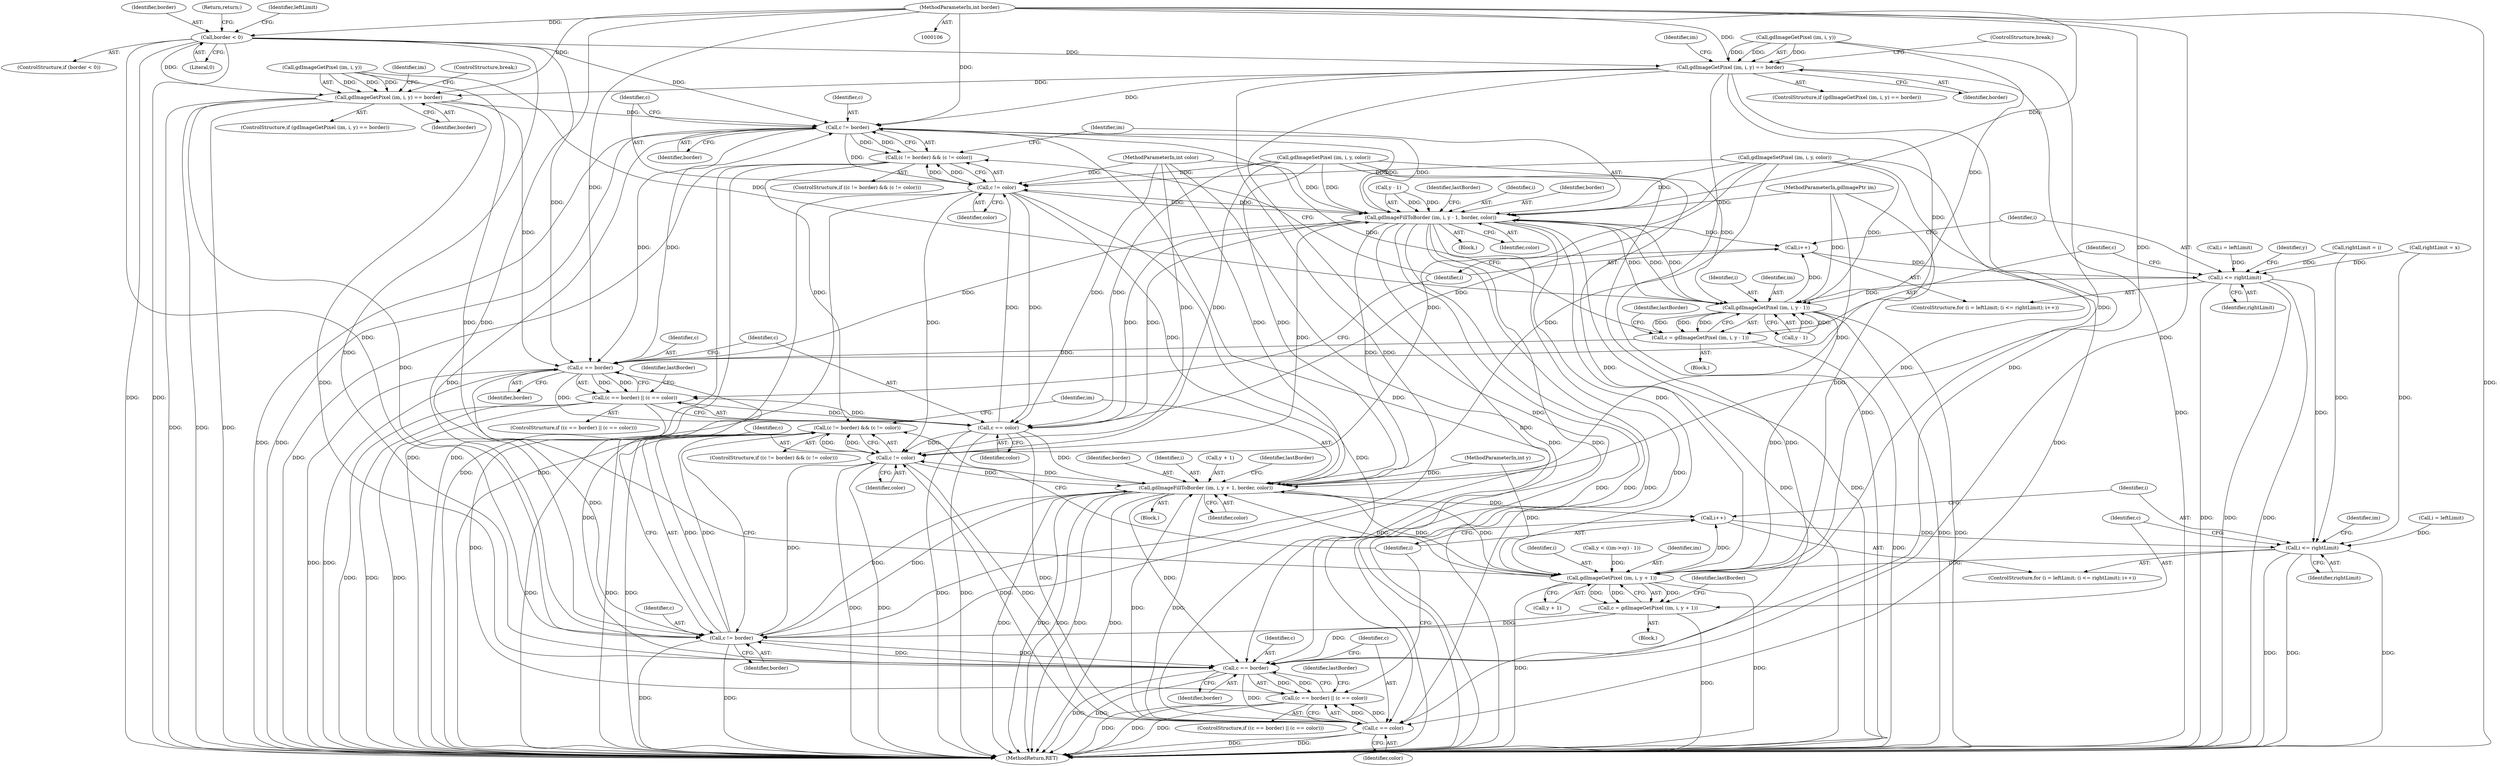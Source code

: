 digraph "1_php-src_77f619d48259383628c3ec4654b1ad578e9eb40e@del" {
"1000119" [label="(Call,border < 0)"];
"1000110" [label="(MethodParameterIn,int border)"];
"1000195" [label="(Call,gdImageGetPixel (im, i, y) == border)"];
"1000241" [label="(Call,gdImageGetPixel (im, i, y) == border)"];
"1000289" [label="(Call,c != border)"];
"1000288" [label="(Call,(c != border) && (c != color))"];
"1000355" [label="(Call,(c != border) && (c != color))"];
"1000292" [label="(Call,c != color)"];
"1000296" [label="(Call,gdImageFillToBorder (im, i, y - 1, border, color))"];
"1000272" [label="(Call,i++)"];
"1000269" [label="(Call,i <= rightLimit)"];
"1000278" [label="(Call,gdImageGetPixel (im, i, y - 1))"];
"1000276" [label="(Call,c = gdImageGetPixel (im, i, y - 1))"];
"1000310" [label="(Call,c == border)"];
"1000309" [label="(Call,(c == border) || (c == color))"];
"1000376" [label="(Call,(c == border) || (c == color))"];
"1000313" [label="(Call,c == color)"];
"1000359" [label="(Call,c != color)"];
"1000363" [label="(Call,gdImageFillToBorder (im, i, y + 1, border, color))"];
"1000339" [label="(Call,i++)"];
"1000336" [label="(Call,i <= rightLimit)"];
"1000345" [label="(Call,gdImageGetPixel (im, i, y + 1))"];
"1000343" [label="(Call,c = gdImageGetPixel (im, i, y + 1))"];
"1000356" [label="(Call,c != border)"];
"1000377" [label="(Call,c == border)"];
"1000380" [label="(Call,c == color)"];
"1000196" [label="(Call,gdImageGetPixel (im, i, y))"];
"1000276" [label="(Call,c = gdImageGetPixel (im, i, y - 1))"];
"1000311" [label="(Identifier,c)"];
"1000336" [label="(Call,i <= rightLimit)"];
"1000265" [label="(ControlStructure,for (i = leftLimit; (i <= rightLimit); i++))"];
"1000302" [label="(Identifier,border)"];
"1000269" [label="(Call,i <= rightLimit)"];
"1000111" [label="(MethodParameterIn,int color)"];
"1000360" [label="(Identifier,c)"];
"1000333" [label="(Call,i = leftLimit)"];
"1000202" [label="(ControlStructure,break;)"];
"1000274" [label="(Block,)"];
"1000352" [label="(Identifier,lastBorder)"];
"1000195" [label="(Call,gdImageGetPixel (im, i, y) == border)"];
"1000271" [label="(Identifier,rightLimit)"];
"1000347" [label="(Identifier,i)"];
"1000295" [label="(Block,)"];
"1000303" [label="(Identifier,color)"];
"1000322" [label="(Identifier,y)"];
"1000107" [label="(MethodParameterIn,gdImagePtr im)"];
"1000121" [label="(Literal,0)"];
"1000357" [label="(Identifier,c)"];
"1000339" [label="(Call,i++)"];
"1000369" [label="(Identifier,border)"];
"1000250" [label="(Identifier,im)"];
"1000293" [label="(Identifier,c)"];
"1000318" [label="(Identifier,lastBorder)"];
"1000382" [label="(Identifier,color)"];
"1000118" [label="(ControlStructure,if (border < 0))"];
"1000277" [label="(Identifier,c)"];
"1000292" [label="(Call,c != color)"];
"1000345" [label="(Call,gdImageGetPixel (im, i, y + 1))"];
"1000321" [label="(Call,y < ((im->sy) - 1))"];
"1000246" [label="(Identifier,border)"];
"1000354" [label="(ControlStructure,if ((c != border) && (c != color)))"];
"1000313" [label="(Call,c == color)"];
"1000281" [label="(Call,y - 1)"];
"1000204" [label="(Identifier,im)"];
"1000288" [label="(Call,(c != border) && (c != color))"];
"1000297" [label="(Identifier,im)"];
"1000356" [label="(Call,c != border)"];
"1000346" [label="(Identifier,im)"];
"1000291" [label="(Identifier,border)"];
"1000119" [label="(Call,border < 0)"];
"1000280" [label="(Identifier,i)"];
"1000266" [label="(Call,i = leftLimit)"];
"1000312" [label="(Identifier,border)"];
"1000278" [label="(Call,gdImageGetPixel (im, i, y - 1))"];
"1000377" [label="(Call,c == border)"];
"1000194" [label="(ControlStructure,if (gdImageGetPixel (im, i, y) == border))"];
"1000375" [label="(ControlStructure,if ((c == border) || (c == color)))"];
"1000389" [label="(Identifier,im)"];
"1000294" [label="(Identifier,color)"];
"1000361" [label="(Identifier,color)"];
"1000296" [label="(Call,gdImageFillToBorder (im, i, y - 1, border, color))"];
"1000338" [label="(Identifier,rightLimit)"];
"1000340" [label="(Identifier,i)"];
"1000359" [label="(Call,c != color)"];
"1000365" [label="(Identifier,i)"];
"1000272" [label="(Call,i++)"];
"1000309" [label="(Call,(c == border) || (c == color))"];
"1000299" [label="(Call,y - 1)"];
"1000379" [label="(Identifier,border)"];
"1000305" [label="(Identifier,lastBorder)"];
"1000279" [label="(Identifier,im)"];
"1000254" [label="(Call,rightLimit = i)"];
"1000376" [label="(Call,(c == border) || (c == color))"];
"1000381" [label="(Identifier,c)"];
"1000363" [label="(Call,gdImageFillToBorder (im, i, y + 1, border, color))"];
"1000308" [label="(ControlStructure,if ((c == border) || (c == color)))"];
"1000249" [label="(Call,gdImageSetPixel (im, i, y, color))"];
"1000348" [label="(Call,y + 1)"];
"1000380" [label="(Call,c == color)"];
"1000314" [label="(Identifier,c)"];
"1000392" [label="(MethodReturn,RET)"];
"1000123" [label="(Return,return;)"];
"1000290" [label="(Identifier,c)"];
"1000109" [label="(MethodParameterIn,int y)"];
"1000358" [label="(Identifier,border)"];
"1000341" [label="(Block,)"];
"1000200" [label="(Identifier,border)"];
"1000370" [label="(Identifier,color)"];
"1000223" [label="(Call,rightLimit = x)"];
"1000270" [label="(Identifier,i)"];
"1000364" [label="(Identifier,im)"];
"1000343" [label="(Call,c = gdImageGetPixel (im, i, y + 1))"];
"1000125" [label="(Identifier,leftLimit)"];
"1000385" [label="(Identifier,lastBorder)"];
"1000248" [label="(ControlStructure,break;)"];
"1000110" [label="(MethodParameterIn,int border)"];
"1000241" [label="(Call,gdImageGetPixel (im, i, y) == border)"];
"1000203" [label="(Call,gdImageSetPixel (im, i, y, color))"];
"1000362" [label="(Block,)"];
"1000289" [label="(Call,c != border)"];
"1000240" [label="(ControlStructure,if (gdImageGetPixel (im, i, y) == border))"];
"1000242" [label="(Call,gdImageGetPixel (im, i, y))"];
"1000287" [label="(ControlStructure,if ((c != border) && (c != color)))"];
"1000366" [label="(Call,y + 1)"];
"1000310" [label="(Call,c == border)"];
"1000344" [label="(Identifier,c)"];
"1000285" [label="(Identifier,lastBorder)"];
"1000120" [label="(Identifier,border)"];
"1000315" [label="(Identifier,color)"];
"1000332" [label="(ControlStructure,for (i = leftLimit; (i <= rightLimit); i++))"];
"1000337" [label="(Identifier,i)"];
"1000372" [label="(Identifier,lastBorder)"];
"1000378" [label="(Identifier,c)"];
"1000273" [label="(Identifier,i)"];
"1000298" [label="(Identifier,i)"];
"1000355" [label="(Call,(c != border) && (c != color))"];
"1000119" -> "1000118"  [label="AST: "];
"1000119" -> "1000121"  [label="CFG: "];
"1000120" -> "1000119"  [label="AST: "];
"1000121" -> "1000119"  [label="AST: "];
"1000123" -> "1000119"  [label="CFG: "];
"1000125" -> "1000119"  [label="CFG: "];
"1000119" -> "1000392"  [label="DDG: "];
"1000119" -> "1000392"  [label="DDG: "];
"1000110" -> "1000119"  [label="DDG: "];
"1000119" -> "1000195"  [label="DDG: "];
"1000119" -> "1000241"  [label="DDG: "];
"1000119" -> "1000289"  [label="DDG: "];
"1000119" -> "1000310"  [label="DDG: "];
"1000119" -> "1000356"  [label="DDG: "];
"1000119" -> "1000377"  [label="DDG: "];
"1000110" -> "1000106"  [label="AST: "];
"1000110" -> "1000392"  [label="DDG: "];
"1000110" -> "1000195"  [label="DDG: "];
"1000110" -> "1000241"  [label="DDG: "];
"1000110" -> "1000289"  [label="DDG: "];
"1000110" -> "1000296"  [label="DDG: "];
"1000110" -> "1000310"  [label="DDG: "];
"1000110" -> "1000356"  [label="DDG: "];
"1000110" -> "1000363"  [label="DDG: "];
"1000110" -> "1000377"  [label="DDG: "];
"1000195" -> "1000194"  [label="AST: "];
"1000195" -> "1000200"  [label="CFG: "];
"1000196" -> "1000195"  [label="AST: "];
"1000200" -> "1000195"  [label="AST: "];
"1000202" -> "1000195"  [label="CFG: "];
"1000204" -> "1000195"  [label="CFG: "];
"1000195" -> "1000392"  [label="DDG: "];
"1000195" -> "1000392"  [label="DDG: "];
"1000195" -> "1000392"  [label="DDG: "];
"1000196" -> "1000195"  [label="DDG: "];
"1000196" -> "1000195"  [label="DDG: "];
"1000196" -> "1000195"  [label="DDG: "];
"1000195" -> "1000241"  [label="DDG: "];
"1000195" -> "1000289"  [label="DDG: "];
"1000195" -> "1000310"  [label="DDG: "];
"1000195" -> "1000356"  [label="DDG: "];
"1000195" -> "1000377"  [label="DDG: "];
"1000241" -> "1000240"  [label="AST: "];
"1000241" -> "1000246"  [label="CFG: "];
"1000242" -> "1000241"  [label="AST: "];
"1000246" -> "1000241"  [label="AST: "];
"1000248" -> "1000241"  [label="CFG: "];
"1000250" -> "1000241"  [label="CFG: "];
"1000241" -> "1000392"  [label="DDG: "];
"1000241" -> "1000392"  [label="DDG: "];
"1000241" -> "1000392"  [label="DDG: "];
"1000242" -> "1000241"  [label="DDG: "];
"1000242" -> "1000241"  [label="DDG: "];
"1000242" -> "1000241"  [label="DDG: "];
"1000241" -> "1000289"  [label="DDG: "];
"1000241" -> "1000310"  [label="DDG: "];
"1000241" -> "1000356"  [label="DDG: "];
"1000241" -> "1000377"  [label="DDG: "];
"1000289" -> "1000288"  [label="AST: "];
"1000289" -> "1000291"  [label="CFG: "];
"1000290" -> "1000289"  [label="AST: "];
"1000291" -> "1000289"  [label="AST: "];
"1000293" -> "1000289"  [label="CFG: "];
"1000288" -> "1000289"  [label="CFG: "];
"1000289" -> "1000392"  [label="DDG: "];
"1000289" -> "1000392"  [label="DDG: "];
"1000289" -> "1000288"  [label="DDG: "];
"1000289" -> "1000288"  [label="DDG: "];
"1000276" -> "1000289"  [label="DDG: "];
"1000310" -> "1000289"  [label="DDG: "];
"1000296" -> "1000289"  [label="DDG: "];
"1000289" -> "1000292"  [label="DDG: "];
"1000289" -> "1000296"  [label="DDG: "];
"1000289" -> "1000310"  [label="DDG: "];
"1000289" -> "1000356"  [label="DDG: "];
"1000289" -> "1000377"  [label="DDG: "];
"1000288" -> "1000287"  [label="AST: "];
"1000288" -> "1000292"  [label="CFG: "];
"1000292" -> "1000288"  [label="AST: "];
"1000297" -> "1000288"  [label="CFG: "];
"1000273" -> "1000288"  [label="CFG: "];
"1000288" -> "1000392"  [label="DDG: "];
"1000288" -> "1000392"  [label="DDG: "];
"1000288" -> "1000392"  [label="DDG: "];
"1000292" -> "1000288"  [label="DDG: "];
"1000292" -> "1000288"  [label="DDG: "];
"1000288" -> "1000355"  [label="DDG: "];
"1000355" -> "1000354"  [label="AST: "];
"1000355" -> "1000356"  [label="CFG: "];
"1000355" -> "1000359"  [label="CFG: "];
"1000356" -> "1000355"  [label="AST: "];
"1000359" -> "1000355"  [label="AST: "];
"1000364" -> "1000355"  [label="CFG: "];
"1000340" -> "1000355"  [label="CFG: "];
"1000355" -> "1000392"  [label="DDG: "];
"1000355" -> "1000392"  [label="DDG: "];
"1000355" -> "1000392"  [label="DDG: "];
"1000356" -> "1000355"  [label="DDG: "];
"1000356" -> "1000355"  [label="DDG: "];
"1000359" -> "1000355"  [label="DDG: "];
"1000359" -> "1000355"  [label="DDG: "];
"1000292" -> "1000294"  [label="CFG: "];
"1000293" -> "1000292"  [label="AST: "];
"1000294" -> "1000292"  [label="AST: "];
"1000292" -> "1000392"  [label="DDG: "];
"1000292" -> "1000392"  [label="DDG: "];
"1000313" -> "1000292"  [label="DDG: "];
"1000249" -> "1000292"  [label="DDG: "];
"1000296" -> "1000292"  [label="DDG: "];
"1000203" -> "1000292"  [label="DDG: "];
"1000111" -> "1000292"  [label="DDG: "];
"1000292" -> "1000296"  [label="DDG: "];
"1000292" -> "1000313"  [label="DDG: "];
"1000292" -> "1000359"  [label="DDG: "];
"1000292" -> "1000363"  [label="DDG: "];
"1000292" -> "1000380"  [label="DDG: "];
"1000296" -> "1000295"  [label="AST: "];
"1000296" -> "1000303"  [label="CFG: "];
"1000297" -> "1000296"  [label="AST: "];
"1000298" -> "1000296"  [label="AST: "];
"1000299" -> "1000296"  [label="AST: "];
"1000302" -> "1000296"  [label="AST: "];
"1000303" -> "1000296"  [label="AST: "];
"1000305" -> "1000296"  [label="CFG: "];
"1000296" -> "1000392"  [label="DDG: "];
"1000296" -> "1000392"  [label="DDG: "];
"1000296" -> "1000392"  [label="DDG: "];
"1000296" -> "1000392"  [label="DDG: "];
"1000296" -> "1000392"  [label="DDG: "];
"1000296" -> "1000272"  [label="DDG: "];
"1000296" -> "1000278"  [label="DDG: "];
"1000278" -> "1000296"  [label="DDG: "];
"1000278" -> "1000296"  [label="DDG: "];
"1000107" -> "1000296"  [label="DDG: "];
"1000299" -> "1000296"  [label="DDG: "];
"1000299" -> "1000296"  [label="DDG: "];
"1000313" -> "1000296"  [label="DDG: "];
"1000249" -> "1000296"  [label="DDG: "];
"1000203" -> "1000296"  [label="DDG: "];
"1000111" -> "1000296"  [label="DDG: "];
"1000296" -> "1000310"  [label="DDG: "];
"1000296" -> "1000313"  [label="DDG: "];
"1000296" -> "1000345"  [label="DDG: "];
"1000296" -> "1000356"  [label="DDG: "];
"1000296" -> "1000359"  [label="DDG: "];
"1000296" -> "1000363"  [label="DDG: "];
"1000296" -> "1000377"  [label="DDG: "];
"1000296" -> "1000380"  [label="DDG: "];
"1000272" -> "1000265"  [label="AST: "];
"1000272" -> "1000273"  [label="CFG: "];
"1000273" -> "1000272"  [label="AST: "];
"1000270" -> "1000272"  [label="CFG: "];
"1000272" -> "1000269"  [label="DDG: "];
"1000278" -> "1000272"  [label="DDG: "];
"1000269" -> "1000265"  [label="AST: "];
"1000269" -> "1000271"  [label="CFG: "];
"1000270" -> "1000269"  [label="AST: "];
"1000271" -> "1000269"  [label="AST: "];
"1000277" -> "1000269"  [label="CFG: "];
"1000322" -> "1000269"  [label="CFG: "];
"1000269" -> "1000392"  [label="DDG: "];
"1000269" -> "1000392"  [label="DDG: "];
"1000269" -> "1000392"  [label="DDG: "];
"1000266" -> "1000269"  [label="DDG: "];
"1000254" -> "1000269"  [label="DDG: "];
"1000223" -> "1000269"  [label="DDG: "];
"1000269" -> "1000278"  [label="DDG: "];
"1000269" -> "1000336"  [label="DDG: "];
"1000278" -> "1000276"  [label="AST: "];
"1000278" -> "1000281"  [label="CFG: "];
"1000279" -> "1000278"  [label="AST: "];
"1000280" -> "1000278"  [label="AST: "];
"1000281" -> "1000278"  [label="AST: "];
"1000276" -> "1000278"  [label="CFG: "];
"1000278" -> "1000392"  [label="DDG: "];
"1000278" -> "1000392"  [label="DDG: "];
"1000278" -> "1000276"  [label="DDG: "];
"1000278" -> "1000276"  [label="DDG: "];
"1000278" -> "1000276"  [label="DDG: "];
"1000196" -> "1000278"  [label="DDG: "];
"1000249" -> "1000278"  [label="DDG: "];
"1000242" -> "1000278"  [label="DDG: "];
"1000203" -> "1000278"  [label="DDG: "];
"1000107" -> "1000278"  [label="DDG: "];
"1000281" -> "1000278"  [label="DDG: "];
"1000281" -> "1000278"  [label="DDG: "];
"1000278" -> "1000345"  [label="DDG: "];
"1000276" -> "1000274"  [label="AST: "];
"1000277" -> "1000276"  [label="AST: "];
"1000285" -> "1000276"  [label="CFG: "];
"1000276" -> "1000392"  [label="DDG: "];
"1000276" -> "1000310"  [label="DDG: "];
"1000310" -> "1000309"  [label="AST: "];
"1000310" -> "1000312"  [label="CFG: "];
"1000311" -> "1000310"  [label="AST: "];
"1000312" -> "1000310"  [label="AST: "];
"1000314" -> "1000310"  [label="CFG: "];
"1000309" -> "1000310"  [label="CFG: "];
"1000310" -> "1000392"  [label="DDG: "];
"1000310" -> "1000392"  [label="DDG: "];
"1000310" -> "1000309"  [label="DDG: "];
"1000310" -> "1000309"  [label="DDG: "];
"1000310" -> "1000313"  [label="DDG: "];
"1000310" -> "1000356"  [label="DDG: "];
"1000310" -> "1000377"  [label="DDG: "];
"1000309" -> "1000308"  [label="AST: "];
"1000309" -> "1000313"  [label="CFG: "];
"1000313" -> "1000309"  [label="AST: "];
"1000318" -> "1000309"  [label="CFG: "];
"1000273" -> "1000309"  [label="CFG: "];
"1000309" -> "1000392"  [label="DDG: "];
"1000309" -> "1000392"  [label="DDG: "];
"1000309" -> "1000392"  [label="DDG: "];
"1000313" -> "1000309"  [label="DDG: "];
"1000313" -> "1000309"  [label="DDG: "];
"1000309" -> "1000376"  [label="DDG: "];
"1000376" -> "1000375"  [label="AST: "];
"1000376" -> "1000377"  [label="CFG: "];
"1000376" -> "1000380"  [label="CFG: "];
"1000377" -> "1000376"  [label="AST: "];
"1000380" -> "1000376"  [label="AST: "];
"1000385" -> "1000376"  [label="CFG: "];
"1000340" -> "1000376"  [label="CFG: "];
"1000376" -> "1000392"  [label="DDG: "];
"1000376" -> "1000392"  [label="DDG: "];
"1000376" -> "1000392"  [label="DDG: "];
"1000377" -> "1000376"  [label="DDG: "];
"1000377" -> "1000376"  [label="DDG: "];
"1000380" -> "1000376"  [label="DDG: "];
"1000380" -> "1000376"  [label="DDG: "];
"1000313" -> "1000315"  [label="CFG: "];
"1000314" -> "1000313"  [label="AST: "];
"1000315" -> "1000313"  [label="AST: "];
"1000313" -> "1000392"  [label="DDG: "];
"1000313" -> "1000392"  [label="DDG: "];
"1000249" -> "1000313"  [label="DDG: "];
"1000203" -> "1000313"  [label="DDG: "];
"1000111" -> "1000313"  [label="DDG: "];
"1000313" -> "1000359"  [label="DDG: "];
"1000313" -> "1000363"  [label="DDG: "];
"1000313" -> "1000380"  [label="DDG: "];
"1000359" -> "1000361"  [label="CFG: "];
"1000360" -> "1000359"  [label="AST: "];
"1000361" -> "1000359"  [label="AST: "];
"1000359" -> "1000392"  [label="DDG: "];
"1000359" -> "1000392"  [label="DDG: "];
"1000356" -> "1000359"  [label="DDG: "];
"1000203" -> "1000359"  [label="DDG: "];
"1000380" -> "1000359"  [label="DDG: "];
"1000249" -> "1000359"  [label="DDG: "];
"1000363" -> "1000359"  [label="DDG: "];
"1000111" -> "1000359"  [label="DDG: "];
"1000359" -> "1000363"  [label="DDG: "];
"1000359" -> "1000380"  [label="DDG: "];
"1000363" -> "1000362"  [label="AST: "];
"1000363" -> "1000370"  [label="CFG: "];
"1000364" -> "1000363"  [label="AST: "];
"1000365" -> "1000363"  [label="AST: "];
"1000366" -> "1000363"  [label="AST: "];
"1000369" -> "1000363"  [label="AST: "];
"1000370" -> "1000363"  [label="AST: "];
"1000372" -> "1000363"  [label="CFG: "];
"1000363" -> "1000392"  [label="DDG: "];
"1000363" -> "1000392"  [label="DDG: "];
"1000363" -> "1000392"  [label="DDG: "];
"1000363" -> "1000392"  [label="DDG: "];
"1000363" -> "1000392"  [label="DDG: "];
"1000363" -> "1000339"  [label="DDG: "];
"1000363" -> "1000345"  [label="DDG: "];
"1000363" -> "1000356"  [label="DDG: "];
"1000345" -> "1000363"  [label="DDG: "];
"1000345" -> "1000363"  [label="DDG: "];
"1000107" -> "1000363"  [label="DDG: "];
"1000356" -> "1000363"  [label="DDG: "];
"1000203" -> "1000363"  [label="DDG: "];
"1000380" -> "1000363"  [label="DDG: "];
"1000249" -> "1000363"  [label="DDG: "];
"1000111" -> "1000363"  [label="DDG: "];
"1000109" -> "1000363"  [label="DDG: "];
"1000363" -> "1000377"  [label="DDG: "];
"1000363" -> "1000380"  [label="DDG: "];
"1000339" -> "1000332"  [label="AST: "];
"1000339" -> "1000340"  [label="CFG: "];
"1000340" -> "1000339"  [label="AST: "];
"1000337" -> "1000339"  [label="CFG: "];
"1000339" -> "1000336"  [label="DDG: "];
"1000345" -> "1000339"  [label="DDG: "];
"1000336" -> "1000332"  [label="AST: "];
"1000336" -> "1000338"  [label="CFG: "];
"1000337" -> "1000336"  [label="AST: "];
"1000338" -> "1000336"  [label="AST: "];
"1000344" -> "1000336"  [label="CFG: "];
"1000389" -> "1000336"  [label="CFG: "];
"1000336" -> "1000392"  [label="DDG: "];
"1000336" -> "1000392"  [label="DDG: "];
"1000336" -> "1000392"  [label="DDG: "];
"1000333" -> "1000336"  [label="DDG: "];
"1000254" -> "1000336"  [label="DDG: "];
"1000223" -> "1000336"  [label="DDG: "];
"1000336" -> "1000345"  [label="DDG: "];
"1000345" -> "1000343"  [label="AST: "];
"1000345" -> "1000348"  [label="CFG: "];
"1000346" -> "1000345"  [label="AST: "];
"1000347" -> "1000345"  [label="AST: "];
"1000348" -> "1000345"  [label="AST: "];
"1000343" -> "1000345"  [label="CFG: "];
"1000345" -> "1000392"  [label="DDG: "];
"1000345" -> "1000392"  [label="DDG: "];
"1000345" -> "1000343"  [label="DDG: "];
"1000345" -> "1000343"  [label="DDG: "];
"1000345" -> "1000343"  [label="DDG: "];
"1000196" -> "1000345"  [label="DDG: "];
"1000242" -> "1000345"  [label="DDG: "];
"1000203" -> "1000345"  [label="DDG: "];
"1000249" -> "1000345"  [label="DDG: "];
"1000107" -> "1000345"  [label="DDG: "];
"1000321" -> "1000345"  [label="DDG: "];
"1000109" -> "1000345"  [label="DDG: "];
"1000343" -> "1000341"  [label="AST: "];
"1000344" -> "1000343"  [label="AST: "];
"1000352" -> "1000343"  [label="CFG: "];
"1000343" -> "1000392"  [label="DDG: "];
"1000343" -> "1000356"  [label="DDG: "];
"1000343" -> "1000377"  [label="DDG: "];
"1000356" -> "1000358"  [label="CFG: "];
"1000357" -> "1000356"  [label="AST: "];
"1000358" -> "1000356"  [label="AST: "];
"1000360" -> "1000356"  [label="CFG: "];
"1000356" -> "1000392"  [label="DDG: "];
"1000356" -> "1000392"  [label="DDG: "];
"1000377" -> "1000356"  [label="DDG: "];
"1000356" -> "1000377"  [label="DDG: "];
"1000377" -> "1000379"  [label="CFG: "];
"1000378" -> "1000377"  [label="AST: "];
"1000379" -> "1000377"  [label="AST: "];
"1000381" -> "1000377"  [label="CFG: "];
"1000377" -> "1000392"  [label="DDG: "];
"1000377" -> "1000392"  [label="DDG: "];
"1000377" -> "1000380"  [label="DDG: "];
"1000380" -> "1000382"  [label="CFG: "];
"1000381" -> "1000380"  [label="AST: "];
"1000382" -> "1000380"  [label="AST: "];
"1000380" -> "1000392"  [label="DDG: "];
"1000380" -> "1000392"  [label="DDG: "];
"1000203" -> "1000380"  [label="DDG: "];
"1000249" -> "1000380"  [label="DDG: "];
"1000111" -> "1000380"  [label="DDG: "];
}

